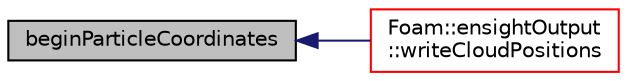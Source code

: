digraph "beginParticleCoordinates"
{
  bgcolor="transparent";
  edge [fontname="Helvetica",fontsize="10",labelfontname="Helvetica",labelfontsize="10"];
  node [fontname="Helvetica",fontsize="10",shape=record];
  rankdir="LR";
  Node1 [label="beginParticleCoordinates",height=0.2,width=0.4,color="black", fillcolor="grey75", style="filled" fontcolor="black"];
  Node1 -> Node2 [dir="back",color="midnightblue",fontsize="10",style="solid",fontname="Helvetica"];
  Node2 [label="Foam::ensightOutput\l::writeCloudPositions",height=0.2,width=0.4,color="red",URL="$namespaceFoam_1_1ensightOutput.html#a580a0552e0660182398c60ba9900c1cf",tooltip="Write cloud positions. "];
}
